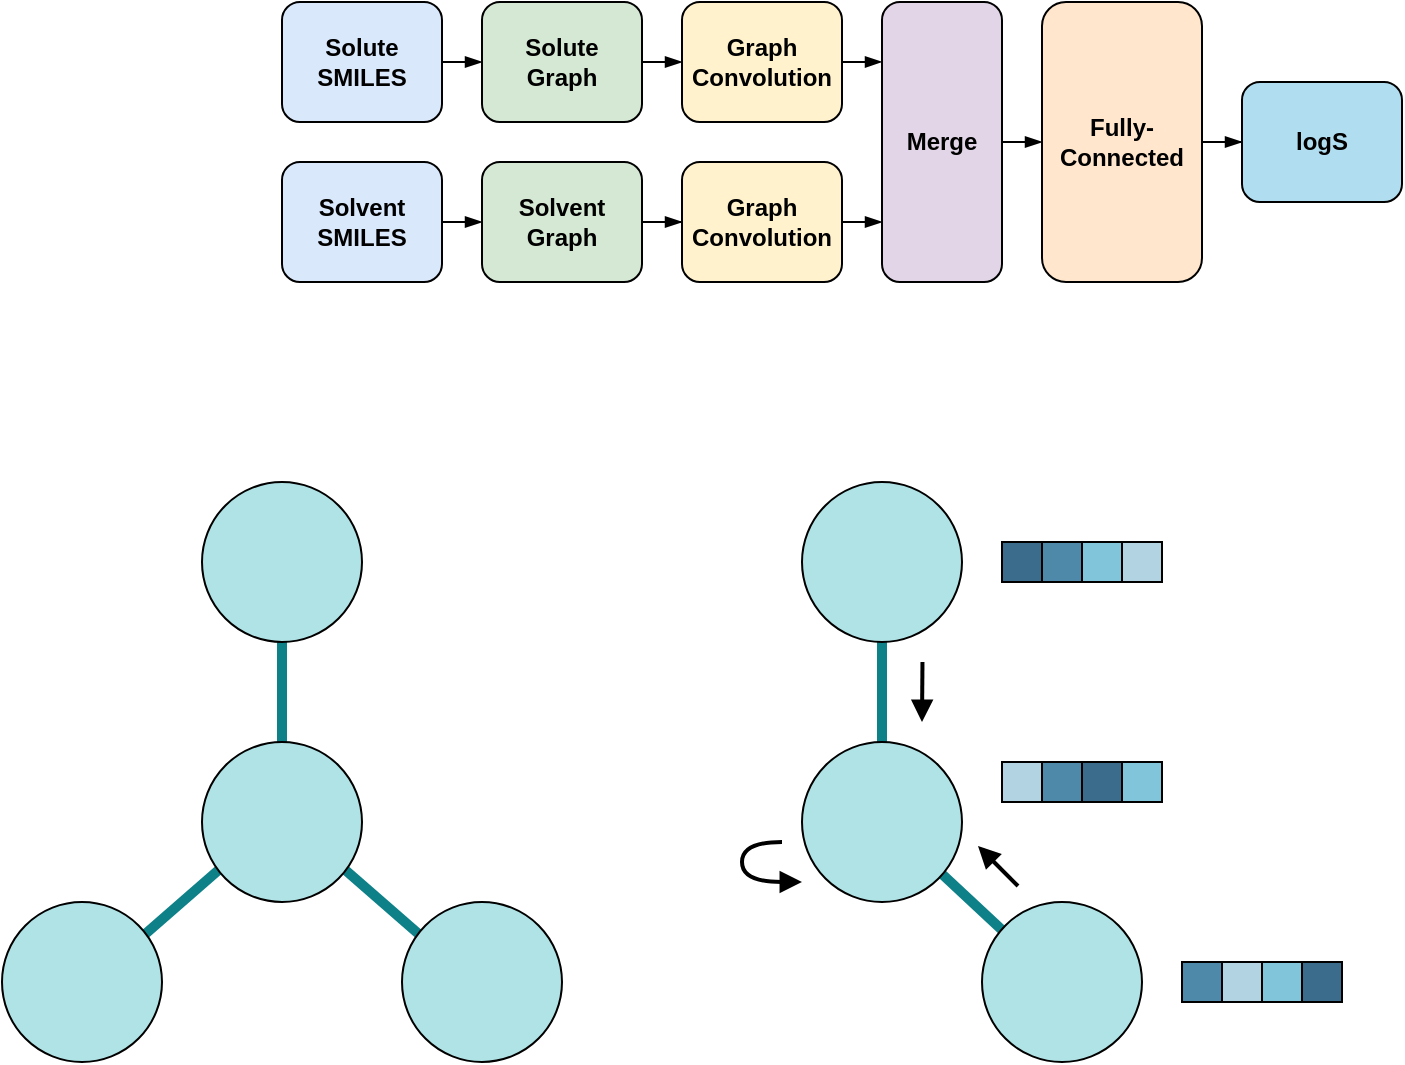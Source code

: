 <mxfile version="14.4.4" type="github">
  <diagram id="C5RBs43oDa-KdzZeNtuy" name="Page-1">
    <mxGraphModel dx="494" dy="295" grid="1" gridSize="10" guides="1" tooltips="1" connect="1" arrows="1" fold="1" page="1" pageScale="1" pageWidth="827" pageHeight="1169" math="0" shadow="0">
      <root>
        <mxCell id="WIyWlLk6GJQsqaUBKTNV-0" />
        <mxCell id="WIyWlLk6GJQsqaUBKTNV-1" parent="WIyWlLk6GJQsqaUBKTNV-0" />
        <mxCell id="qyxr5L-9Lcjn7ODCekHI-40" style="edgeStyle=orthogonalEdgeStyle;rounded=0;orthogonalLoop=1;jettySize=auto;html=1;exitX=1;exitY=0.5;exitDx=0;exitDy=0;entryX=0;entryY=0.5;entryDx=0;entryDy=0;fontStyle=1;endArrow=blockThin;endFill=1;" edge="1" parent="WIyWlLk6GJQsqaUBKTNV-1" source="qyxr5L-9Lcjn7ODCekHI-23" target="qyxr5L-9Lcjn7ODCekHI-29">
          <mxGeometry relative="1" as="geometry" />
        </mxCell>
        <mxCell id="qyxr5L-9Lcjn7ODCekHI-23" value="Solute&lt;br&gt;SMILES" style="rounded=1;whiteSpace=wrap;html=1;fontSize=12;glass=0;strokeWidth=1;shadow=0;fillColor=#dae8fc;fontStyle=1" vertex="1" parent="WIyWlLk6GJQsqaUBKTNV-1">
          <mxGeometry x="160" y="80" width="80" height="60" as="geometry" />
        </mxCell>
        <mxCell id="qyxr5L-9Lcjn7ODCekHI-43" style="edgeStyle=orthogonalEdgeStyle;rounded=0;orthogonalLoop=1;jettySize=auto;html=1;exitX=1;exitY=0.5;exitDx=0;exitDy=0;fontStyle=1;endArrow=blockThin;endFill=1;" edge="1" parent="WIyWlLk6GJQsqaUBKTNV-1" source="qyxr5L-9Lcjn7ODCekHI-25" target="qyxr5L-9Lcjn7ODCekHI-33">
          <mxGeometry relative="1" as="geometry" />
        </mxCell>
        <mxCell id="qyxr5L-9Lcjn7ODCekHI-25" value="Solvent&lt;br&gt;Graph" style="rounded=1;whiteSpace=wrap;html=1;fontSize=12;glass=0;strokeWidth=1;shadow=0;fillColor=#d5e8d4;fontStyle=1" vertex="1" parent="WIyWlLk6GJQsqaUBKTNV-1">
          <mxGeometry x="260" y="160" width="80" height="60" as="geometry" />
        </mxCell>
        <mxCell id="qyxr5L-9Lcjn7ODCekHI-41" style="edgeStyle=orthogonalEdgeStyle;rounded=0;orthogonalLoop=1;jettySize=auto;html=1;exitX=1;exitY=0.5;exitDx=0;exitDy=0;entryX=0;entryY=0.5;entryDx=0;entryDy=0;fontStyle=1;endArrow=blockThin;endFill=1;" edge="1" parent="WIyWlLk6GJQsqaUBKTNV-1" source="qyxr5L-9Lcjn7ODCekHI-27" target="qyxr5L-9Lcjn7ODCekHI-25">
          <mxGeometry relative="1" as="geometry" />
        </mxCell>
        <mxCell id="qyxr5L-9Lcjn7ODCekHI-27" value="Solvent&lt;br&gt;SMILES" style="rounded=1;whiteSpace=wrap;html=1;fontSize=12;glass=0;strokeWidth=1;shadow=0;fillColor=#dae8fc;fontStyle=1" vertex="1" parent="WIyWlLk6GJQsqaUBKTNV-1">
          <mxGeometry x="160" y="160" width="80" height="60" as="geometry" />
        </mxCell>
        <mxCell id="qyxr5L-9Lcjn7ODCekHI-42" style="edgeStyle=orthogonalEdgeStyle;rounded=0;orthogonalLoop=1;jettySize=auto;html=1;exitX=1;exitY=0.5;exitDx=0;exitDy=0;entryX=0;entryY=0.5;entryDx=0;entryDy=0;fontStyle=1;endArrow=blockThin;endFill=1;" edge="1" parent="WIyWlLk6GJQsqaUBKTNV-1" source="qyxr5L-9Lcjn7ODCekHI-29" target="qyxr5L-9Lcjn7ODCekHI-31">
          <mxGeometry relative="1" as="geometry" />
        </mxCell>
        <mxCell id="qyxr5L-9Lcjn7ODCekHI-29" value="Solute&lt;br&gt;Graph" style="rounded=1;whiteSpace=wrap;html=1;fontSize=12;glass=0;strokeWidth=1;shadow=0;fillColor=#d5e8d4;fontStyle=1" vertex="1" parent="WIyWlLk6GJQsqaUBKTNV-1">
          <mxGeometry x="260" y="80" width="80" height="60" as="geometry" />
        </mxCell>
        <mxCell id="qyxr5L-9Lcjn7ODCekHI-44" style="edgeStyle=orthogonalEdgeStyle;rounded=0;orthogonalLoop=1;jettySize=auto;html=1;exitX=1;exitY=0.5;exitDx=0;exitDy=0;entryX=0;entryY=0.214;entryDx=0;entryDy=0;entryPerimeter=0;fontStyle=1;endArrow=blockThin;endFill=1;" edge="1" parent="WIyWlLk6GJQsqaUBKTNV-1" source="qyxr5L-9Lcjn7ODCekHI-31" target="qyxr5L-9Lcjn7ODCekHI-35">
          <mxGeometry relative="1" as="geometry" />
        </mxCell>
        <mxCell id="qyxr5L-9Lcjn7ODCekHI-31" value="Graph&lt;br&gt;Convolution" style="rounded=1;whiteSpace=wrap;html=1;fontSize=12;glass=0;strokeWidth=1;shadow=0;fillColor=#fff2cc;fontStyle=1" vertex="1" parent="WIyWlLk6GJQsqaUBKTNV-1">
          <mxGeometry x="360" y="80" width="80" height="60" as="geometry" />
        </mxCell>
        <mxCell id="qyxr5L-9Lcjn7ODCekHI-45" style="edgeStyle=orthogonalEdgeStyle;rounded=0;orthogonalLoop=1;jettySize=auto;html=1;exitX=1;exitY=0.5;exitDx=0;exitDy=0;entryX=0;entryY=0.786;entryDx=0;entryDy=0;entryPerimeter=0;fontStyle=1;endArrow=blockThin;endFill=1;" edge="1" parent="WIyWlLk6GJQsqaUBKTNV-1" source="qyxr5L-9Lcjn7ODCekHI-33" target="qyxr5L-9Lcjn7ODCekHI-35">
          <mxGeometry relative="1" as="geometry" />
        </mxCell>
        <mxCell id="qyxr5L-9Lcjn7ODCekHI-33" value="&lt;span&gt;Graph&lt;br&gt;&lt;/span&gt;&lt;span&gt;Convolution&lt;/span&gt;" style="rounded=1;whiteSpace=wrap;html=1;fontSize=12;glass=0;strokeWidth=1;shadow=0;fillColor=#fff2cc;fontStyle=1" vertex="1" parent="WIyWlLk6GJQsqaUBKTNV-1">
          <mxGeometry x="360" y="160" width="80" height="60" as="geometry" />
        </mxCell>
        <mxCell id="qyxr5L-9Lcjn7ODCekHI-46" style="edgeStyle=orthogonalEdgeStyle;rounded=0;orthogonalLoop=1;jettySize=auto;html=1;exitX=1;exitY=0.5;exitDx=0;exitDy=0;entryX=0;entryY=0.5;entryDx=0;entryDy=0;fontStyle=1;endArrow=blockThin;endFill=1;" edge="1" parent="WIyWlLk6GJQsqaUBKTNV-1" source="qyxr5L-9Lcjn7ODCekHI-35" target="qyxr5L-9Lcjn7ODCekHI-37">
          <mxGeometry relative="1" as="geometry" />
        </mxCell>
        <mxCell id="qyxr5L-9Lcjn7ODCekHI-35" value="Merge" style="rounded=1;whiteSpace=wrap;html=1;fontSize=12;glass=0;strokeWidth=1;shadow=0;fillColor=#e1d5e7;fontStyle=1" vertex="1" parent="WIyWlLk6GJQsqaUBKTNV-1">
          <mxGeometry x="460" y="80" width="60" height="140" as="geometry" />
        </mxCell>
        <mxCell id="qyxr5L-9Lcjn7ODCekHI-49" style="edgeStyle=orthogonalEdgeStyle;rounded=0;orthogonalLoop=1;jettySize=auto;html=1;entryX=0;entryY=0.5;entryDx=0;entryDy=0;fontStyle=1;endArrow=blockThin;endFill=1;" edge="1" parent="WIyWlLk6GJQsqaUBKTNV-1" source="qyxr5L-9Lcjn7ODCekHI-37" target="qyxr5L-9Lcjn7ODCekHI-48">
          <mxGeometry relative="1" as="geometry" />
        </mxCell>
        <mxCell id="qyxr5L-9Lcjn7ODCekHI-37" value="Fully-Connected" style="rounded=1;whiteSpace=wrap;html=1;fontSize=12;glass=0;strokeWidth=1;shadow=0;fillColor=#ffe6cc;fontStyle=1" vertex="1" parent="WIyWlLk6GJQsqaUBKTNV-1">
          <mxGeometry x="540" y="80" width="80" height="140" as="geometry" />
        </mxCell>
        <mxCell id="qyxr5L-9Lcjn7ODCekHI-48" value="logS" style="rounded=1;whiteSpace=wrap;html=1;fontSize=12;glass=0;strokeWidth=1;shadow=0;fillColor=#b1ddf0;fontStyle=1" vertex="1" parent="WIyWlLk6GJQsqaUBKTNV-1">
          <mxGeometry x="640" y="120" width="80" height="60" as="geometry" />
        </mxCell>
        <mxCell id="qyxr5L-9Lcjn7ODCekHI-80" value="" style="endArrow=none;html=1;entryX=0;entryY=0;entryDx=0;entryDy=0;exitX=1;exitY=1;exitDx=0;exitDy=0;strokeWidth=5;fillColor=#b0e3e6;strokeColor=#0e8088;" edge="1" parent="WIyWlLk6GJQsqaUBKTNV-1" source="qyxr5L-9Lcjn7ODCekHI-77" target="qyxr5L-9Lcjn7ODCekHI-76">
          <mxGeometry width="50" height="50" relative="1" as="geometry">
            <mxPoint x="170" y="460" as="sourcePoint" />
            <mxPoint x="170" y="420" as="targetPoint" />
          </mxGeometry>
        </mxCell>
        <mxCell id="qyxr5L-9Lcjn7ODCekHI-77" value="" style="ellipse;whiteSpace=wrap;html=1;aspect=fixed;fillColor=#b0e3e6;" vertex="1" parent="WIyWlLk6GJQsqaUBKTNV-1">
          <mxGeometry x="220" y="530" width="80" height="80" as="geometry" />
        </mxCell>
        <mxCell id="qyxr5L-9Lcjn7ODCekHI-83" value="" style="endArrow=none;html=1;entryX=1;entryY=0;entryDx=0;entryDy=0;exitX=0;exitY=1;exitDx=0;exitDy=0;strokeWidth=5;fillColor=#b0e3e6;strokeColor=#0e8088;" edge="1" parent="WIyWlLk6GJQsqaUBKTNV-1" source="qyxr5L-9Lcjn7ODCekHI-78" target="qyxr5L-9Lcjn7ODCekHI-76">
          <mxGeometry width="50" height="50" relative="1" as="geometry">
            <mxPoint x="298.284" y="608.284" as="sourcePoint" />
            <mxPoint x="141.716" y="471.716" as="targetPoint" />
          </mxGeometry>
        </mxCell>
        <mxCell id="qyxr5L-9Lcjn7ODCekHI-78" value="" style="ellipse;whiteSpace=wrap;html=1;aspect=fixed;fillColor=#b0e3e6;" vertex="1" parent="WIyWlLk6GJQsqaUBKTNV-1">
          <mxGeometry x="20" y="530" width="80" height="80" as="geometry" />
        </mxCell>
        <mxCell id="qyxr5L-9Lcjn7ODCekHI-84" value="" style="endArrow=none;html=1;entryX=0.5;entryY=1;entryDx=0;entryDy=0;exitX=0.5;exitY=0;exitDx=0;exitDy=0;strokeWidth=5;fillColor=#b0e3e6;strokeColor=#0e8088;" edge="1" parent="WIyWlLk6GJQsqaUBKTNV-1" source="qyxr5L-9Lcjn7ODCekHI-75" target="qyxr5L-9Lcjn7ODCekHI-76">
          <mxGeometry width="50" height="50" relative="1" as="geometry">
            <mxPoint x="240" y="350" as="sourcePoint" />
            <mxPoint x="141.716" y="471.716" as="targetPoint" />
          </mxGeometry>
        </mxCell>
        <mxCell id="qyxr5L-9Lcjn7ODCekHI-75" value="" style="ellipse;whiteSpace=wrap;html=1;aspect=fixed;fillColor=#b0e3e6;" vertex="1" parent="WIyWlLk6GJQsqaUBKTNV-1">
          <mxGeometry x="120" y="320" width="80" height="80" as="geometry" />
        </mxCell>
        <mxCell id="qyxr5L-9Lcjn7ODCekHI-76" value="" style="ellipse;whiteSpace=wrap;html=1;aspect=fixed;fillColor=#b0e3e6;" vertex="1" parent="WIyWlLk6GJQsqaUBKTNV-1">
          <mxGeometry x="120" y="450" width="80" height="80" as="geometry" />
        </mxCell>
        <mxCell id="qyxr5L-9Lcjn7ODCekHI-85" value="" style="endArrow=none;html=1;entryX=0;entryY=0;entryDx=0;entryDy=0;exitX=1;exitY=1;exitDx=0;exitDy=0;strokeWidth=5;fillColor=#b0e3e6;strokeColor=#0e8088;" edge="1" parent="WIyWlLk6GJQsqaUBKTNV-1" source="qyxr5L-9Lcjn7ODCekHI-86" target="qyxr5L-9Lcjn7ODCekHI-91">
          <mxGeometry width="50" height="50" relative="1" as="geometry">
            <mxPoint x="470" y="460" as="sourcePoint" />
            <mxPoint x="470" y="420" as="targetPoint" />
          </mxGeometry>
        </mxCell>
        <mxCell id="qyxr5L-9Lcjn7ODCekHI-86" value="" style="ellipse;whiteSpace=wrap;html=1;aspect=fixed;fillColor=#b0e3e6;" vertex="1" parent="WIyWlLk6GJQsqaUBKTNV-1">
          <mxGeometry x="510" y="530" width="80" height="80" as="geometry" />
        </mxCell>
        <mxCell id="qyxr5L-9Lcjn7ODCekHI-89" value="" style="endArrow=none;html=1;entryX=0.5;entryY=1;entryDx=0;entryDy=0;exitX=0.5;exitY=0;exitDx=0;exitDy=0;strokeWidth=5;fillColor=#b0e3e6;strokeColor=#0e8088;" edge="1" parent="WIyWlLk6GJQsqaUBKTNV-1" source="qyxr5L-9Lcjn7ODCekHI-90" target="qyxr5L-9Lcjn7ODCekHI-91">
          <mxGeometry width="50" height="50" relative="1" as="geometry">
            <mxPoint x="540" y="350" as="sourcePoint" />
            <mxPoint x="441.716" y="471.716" as="targetPoint" />
          </mxGeometry>
        </mxCell>
        <mxCell id="qyxr5L-9Lcjn7ODCekHI-90" value="" style="ellipse;whiteSpace=wrap;html=1;aspect=fixed;fillColor=#b0e3e6;" vertex="1" parent="WIyWlLk6GJQsqaUBKTNV-1">
          <mxGeometry x="420" y="320" width="80" height="80" as="geometry" />
        </mxCell>
        <mxCell id="qyxr5L-9Lcjn7ODCekHI-91" value="" style="ellipse;whiteSpace=wrap;html=1;aspect=fixed;fillColor=#b0e3e6;" vertex="1" parent="WIyWlLk6GJQsqaUBKTNV-1">
          <mxGeometry x="420" y="450" width="80" height="80" as="geometry" />
        </mxCell>
        <mxCell id="qyxr5L-9Lcjn7ODCekHI-97" value="" style="rounded=0;whiteSpace=wrap;html=1;strokeColor=#000000;gradientColor=none;fillColor=#3b6c8c;" vertex="1" parent="WIyWlLk6GJQsqaUBKTNV-1">
          <mxGeometry x="520" y="350" width="20" height="20" as="geometry" />
        </mxCell>
        <mxCell id="qyxr5L-9Lcjn7ODCekHI-98" value="" style="rounded=0;whiteSpace=wrap;html=1;strokeColor=#000000;gradientColor=none;fillColor=#4e89a9;" vertex="1" parent="WIyWlLk6GJQsqaUBKTNV-1">
          <mxGeometry x="540" y="350" width="20" height="20" as="geometry" />
        </mxCell>
        <mxCell id="qyxr5L-9Lcjn7ODCekHI-99" value="" style="rounded=0;whiteSpace=wrap;html=1;strokeColor=#000000;gradientColor=none;fillColor=#81c5da;" vertex="1" parent="WIyWlLk6GJQsqaUBKTNV-1">
          <mxGeometry x="560" y="350" width="20" height="20" as="geometry" />
        </mxCell>
        <mxCell id="qyxr5L-9Lcjn7ODCekHI-100" value="" style="rounded=0;whiteSpace=wrap;html=1;strokeColor=#000000;gradientColor=none;fillColor=#b2d3e2;" vertex="1" parent="WIyWlLk6GJQsqaUBKTNV-1">
          <mxGeometry x="580" y="350" width="20" height="20" as="geometry" />
        </mxCell>
        <mxCell id="qyxr5L-9Lcjn7ODCekHI-122" value="" style="curved=1;endArrow=block;html=1;strokeColor=#000000;strokeWidth=2;fillColor=#000000;endFill=1;" edge="1" parent="WIyWlLk6GJQsqaUBKTNV-1">
          <mxGeometry width="50" height="50" relative="1" as="geometry">
            <mxPoint x="410" y="500" as="sourcePoint" />
            <mxPoint x="420" y="520" as="targetPoint" />
            <Array as="points">
              <mxPoint x="390" y="500" />
              <mxPoint x="390" y="520" />
            </Array>
          </mxGeometry>
        </mxCell>
        <mxCell id="qyxr5L-9Lcjn7ODCekHI-144" value="" style="endArrow=block;html=1;strokeColor=#000000;strokeWidth=2;fillColor=#000000;endFill=1;" edge="1" parent="WIyWlLk6GJQsqaUBKTNV-1">
          <mxGeometry width="50" height="50" relative="1" as="geometry">
            <mxPoint x="480.24" y="410" as="sourcePoint" />
            <mxPoint x="480" y="440" as="targetPoint" />
          </mxGeometry>
        </mxCell>
        <mxCell id="qyxr5L-9Lcjn7ODCekHI-145" value="" style="endArrow=block;html=1;strokeColor=#000000;strokeWidth=2;fillColor=#000000;endFill=1;" edge="1" parent="WIyWlLk6GJQsqaUBKTNV-1">
          <mxGeometry width="50" height="50" relative="1" as="geometry">
            <mxPoint x="528" y="522" as="sourcePoint" />
            <mxPoint x="508" y="502" as="targetPoint" />
          </mxGeometry>
        </mxCell>
        <mxCell id="qyxr5L-9Lcjn7ODCekHI-146" value="" style="rounded=0;whiteSpace=wrap;html=1;strokeColor=#000000;gradientColor=none;fillColor=#3b6c8c;" vertex="1" parent="WIyWlLk6GJQsqaUBKTNV-1">
          <mxGeometry x="560" y="460" width="20" height="20" as="geometry" />
        </mxCell>
        <mxCell id="qyxr5L-9Lcjn7ODCekHI-147" value="" style="rounded=0;whiteSpace=wrap;html=1;strokeColor=#000000;gradientColor=none;fillColor=#4e89a9;" vertex="1" parent="WIyWlLk6GJQsqaUBKTNV-1">
          <mxGeometry x="540" y="460" width="20" height="20" as="geometry" />
        </mxCell>
        <mxCell id="qyxr5L-9Lcjn7ODCekHI-148" value="" style="rounded=0;whiteSpace=wrap;html=1;strokeColor=#000000;gradientColor=none;fillColor=#81c5da;" vertex="1" parent="WIyWlLk6GJQsqaUBKTNV-1">
          <mxGeometry x="580" y="460" width="20" height="20" as="geometry" />
        </mxCell>
        <mxCell id="qyxr5L-9Lcjn7ODCekHI-149" value="" style="rounded=0;whiteSpace=wrap;html=1;strokeColor=#000000;gradientColor=none;fillColor=#b2d3e2;" vertex="1" parent="WIyWlLk6GJQsqaUBKTNV-1">
          <mxGeometry x="520" y="460" width="20" height="20" as="geometry" />
        </mxCell>
        <mxCell id="qyxr5L-9Lcjn7ODCekHI-154" value="" style="rounded=0;whiteSpace=wrap;html=1;strokeColor=#000000;gradientColor=none;fillColor=#3b6c8c;" vertex="1" parent="WIyWlLk6GJQsqaUBKTNV-1">
          <mxGeometry x="670" y="560" width="20" height="20" as="geometry" />
        </mxCell>
        <mxCell id="qyxr5L-9Lcjn7ODCekHI-155" value="" style="rounded=0;whiteSpace=wrap;html=1;strokeColor=#000000;gradientColor=none;fillColor=#4e89a9;" vertex="1" parent="WIyWlLk6GJQsqaUBKTNV-1">
          <mxGeometry x="610" y="560" width="20" height="20" as="geometry" />
        </mxCell>
        <mxCell id="qyxr5L-9Lcjn7ODCekHI-156" value="" style="rounded=0;whiteSpace=wrap;html=1;strokeColor=#000000;gradientColor=none;fillColor=#81c5da;" vertex="1" parent="WIyWlLk6GJQsqaUBKTNV-1">
          <mxGeometry x="650" y="560" width="20" height="20" as="geometry" />
        </mxCell>
        <mxCell id="qyxr5L-9Lcjn7ODCekHI-157" value="" style="rounded=0;whiteSpace=wrap;html=1;strokeColor=#000000;gradientColor=none;fillColor=#b2d3e2;" vertex="1" parent="WIyWlLk6GJQsqaUBKTNV-1">
          <mxGeometry x="630" y="560" width="20" height="20" as="geometry" />
        </mxCell>
      </root>
    </mxGraphModel>
  </diagram>
</mxfile>

